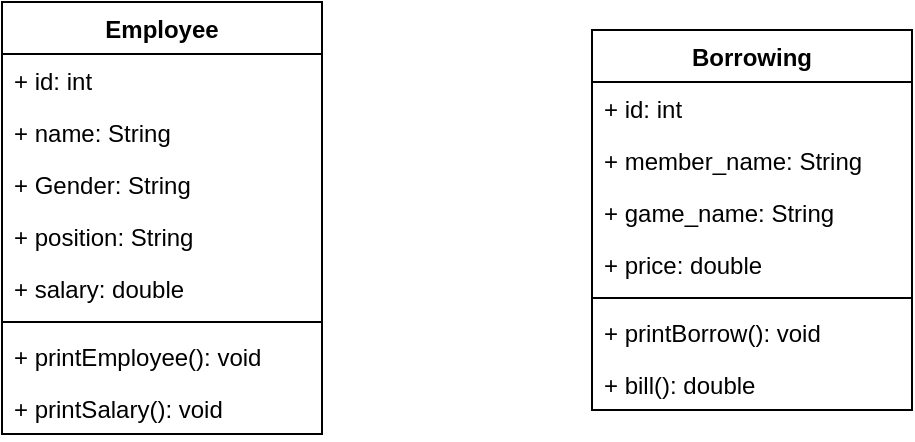 <mxfile version="21.6.8" type="device">
  <diagram name="Page-1" id="XISuJYlImdJUAcjhMaKW">
    <mxGraphModel dx="478" dy="294" grid="1" gridSize="10" guides="1" tooltips="1" connect="1" arrows="1" fold="1" page="1" pageScale="1" pageWidth="850" pageHeight="1100" math="0" shadow="0">
      <root>
        <mxCell id="0" />
        <mxCell id="1" parent="0" />
        <mxCell id="KnMneZZYd7Lq-vbYTaaS-1" value="Employee" style="swimlane;fontStyle=1;align=center;verticalAlign=top;childLayout=stackLayout;horizontal=1;startSize=26;horizontalStack=0;resizeParent=1;resizeParentMax=0;resizeLast=0;collapsible=1;marginBottom=0;whiteSpace=wrap;html=1;" vertex="1" parent="1">
          <mxGeometry x="265" y="260" width="160" height="216" as="geometry" />
        </mxCell>
        <mxCell id="KnMneZZYd7Lq-vbYTaaS-2" value="+ id: int" style="text;strokeColor=none;fillColor=none;align=left;verticalAlign=top;spacingLeft=4;spacingRight=4;overflow=hidden;rotatable=0;points=[[0,0.5],[1,0.5]];portConstraint=eastwest;whiteSpace=wrap;html=1;" vertex="1" parent="KnMneZZYd7Lq-vbYTaaS-1">
          <mxGeometry y="26" width="160" height="26" as="geometry" />
        </mxCell>
        <mxCell id="KnMneZZYd7Lq-vbYTaaS-6" value="+ name: String" style="text;strokeColor=none;fillColor=none;align=left;verticalAlign=top;spacingLeft=4;spacingRight=4;overflow=hidden;rotatable=0;points=[[0,0.5],[1,0.5]];portConstraint=eastwest;whiteSpace=wrap;html=1;" vertex="1" parent="KnMneZZYd7Lq-vbYTaaS-1">
          <mxGeometry y="52" width="160" height="26" as="geometry" />
        </mxCell>
        <mxCell id="KnMneZZYd7Lq-vbYTaaS-7" value="+ Gender: String" style="text;strokeColor=none;fillColor=none;align=left;verticalAlign=top;spacingLeft=4;spacingRight=4;overflow=hidden;rotatable=0;points=[[0,0.5],[1,0.5]];portConstraint=eastwest;whiteSpace=wrap;html=1;" vertex="1" parent="KnMneZZYd7Lq-vbYTaaS-1">
          <mxGeometry y="78" width="160" height="26" as="geometry" />
        </mxCell>
        <mxCell id="KnMneZZYd7Lq-vbYTaaS-8" value="+ position: String" style="text;strokeColor=none;fillColor=none;align=left;verticalAlign=top;spacingLeft=4;spacingRight=4;overflow=hidden;rotatable=0;points=[[0,0.5],[1,0.5]];portConstraint=eastwest;whiteSpace=wrap;html=1;" vertex="1" parent="KnMneZZYd7Lq-vbYTaaS-1">
          <mxGeometry y="104" width="160" height="26" as="geometry" />
        </mxCell>
        <mxCell id="KnMneZZYd7Lq-vbYTaaS-9" value="+ salary: double" style="text;strokeColor=none;fillColor=none;align=left;verticalAlign=top;spacingLeft=4;spacingRight=4;overflow=hidden;rotatable=0;points=[[0,0.5],[1,0.5]];portConstraint=eastwest;whiteSpace=wrap;html=1;" vertex="1" parent="KnMneZZYd7Lq-vbYTaaS-1">
          <mxGeometry y="130" width="160" height="26" as="geometry" />
        </mxCell>
        <mxCell id="KnMneZZYd7Lq-vbYTaaS-3" value="" style="line;strokeWidth=1;fillColor=none;align=left;verticalAlign=middle;spacingTop=-1;spacingLeft=3;spacingRight=3;rotatable=0;labelPosition=right;points=[];portConstraint=eastwest;strokeColor=inherit;" vertex="1" parent="KnMneZZYd7Lq-vbYTaaS-1">
          <mxGeometry y="156" width="160" height="8" as="geometry" />
        </mxCell>
        <mxCell id="KnMneZZYd7Lq-vbYTaaS-4" value="+ printEmployee(): void" style="text;strokeColor=none;fillColor=none;align=left;verticalAlign=top;spacingLeft=4;spacingRight=4;overflow=hidden;rotatable=0;points=[[0,0.5],[1,0.5]];portConstraint=eastwest;whiteSpace=wrap;html=1;" vertex="1" parent="KnMneZZYd7Lq-vbYTaaS-1">
          <mxGeometry y="164" width="160" height="26" as="geometry" />
        </mxCell>
        <mxCell id="KnMneZZYd7Lq-vbYTaaS-11" value="+ printSalary(): void" style="text;strokeColor=none;fillColor=none;align=left;verticalAlign=top;spacingLeft=4;spacingRight=4;overflow=hidden;rotatable=0;points=[[0,0.5],[1,0.5]];portConstraint=eastwest;whiteSpace=wrap;html=1;" vertex="1" parent="KnMneZZYd7Lq-vbYTaaS-1">
          <mxGeometry y="190" width="160" height="26" as="geometry" />
        </mxCell>
        <mxCell id="KnMneZZYd7Lq-vbYTaaS-12" value="Borrowing" style="swimlane;fontStyle=1;align=center;verticalAlign=top;childLayout=stackLayout;horizontal=1;startSize=26;horizontalStack=0;resizeParent=1;resizeParentMax=0;resizeLast=0;collapsible=1;marginBottom=0;whiteSpace=wrap;html=1;" vertex="1" parent="1">
          <mxGeometry x="560" y="274" width="160" height="190" as="geometry" />
        </mxCell>
        <mxCell id="KnMneZZYd7Lq-vbYTaaS-13" value="+ id: int" style="text;strokeColor=none;fillColor=none;align=left;verticalAlign=top;spacingLeft=4;spacingRight=4;overflow=hidden;rotatable=0;points=[[0,0.5],[1,0.5]];portConstraint=eastwest;whiteSpace=wrap;html=1;" vertex="1" parent="KnMneZZYd7Lq-vbYTaaS-12">
          <mxGeometry y="26" width="160" height="26" as="geometry" />
        </mxCell>
        <mxCell id="KnMneZZYd7Lq-vbYTaaS-16" value="+ member_name: String" style="text;strokeColor=none;fillColor=none;align=left;verticalAlign=top;spacingLeft=4;spacingRight=4;overflow=hidden;rotatable=0;points=[[0,0.5],[1,0.5]];portConstraint=eastwest;whiteSpace=wrap;html=1;" vertex="1" parent="KnMneZZYd7Lq-vbYTaaS-12">
          <mxGeometry y="52" width="160" height="26" as="geometry" />
        </mxCell>
        <mxCell id="KnMneZZYd7Lq-vbYTaaS-17" value="+ game_name: String" style="text;strokeColor=none;fillColor=none;align=left;verticalAlign=top;spacingLeft=4;spacingRight=4;overflow=hidden;rotatable=0;points=[[0,0.5],[1,0.5]];portConstraint=eastwest;whiteSpace=wrap;html=1;" vertex="1" parent="KnMneZZYd7Lq-vbYTaaS-12">
          <mxGeometry y="78" width="160" height="26" as="geometry" />
        </mxCell>
        <mxCell id="KnMneZZYd7Lq-vbYTaaS-18" value="+ price: double" style="text;strokeColor=none;fillColor=none;align=left;verticalAlign=top;spacingLeft=4;spacingRight=4;overflow=hidden;rotatable=0;points=[[0,0.5],[1,0.5]];portConstraint=eastwest;whiteSpace=wrap;html=1;" vertex="1" parent="KnMneZZYd7Lq-vbYTaaS-12">
          <mxGeometry y="104" width="160" height="26" as="geometry" />
        </mxCell>
        <mxCell id="KnMneZZYd7Lq-vbYTaaS-14" value="" style="line;strokeWidth=1;fillColor=none;align=left;verticalAlign=middle;spacingTop=-1;spacingLeft=3;spacingRight=3;rotatable=0;labelPosition=right;points=[];portConstraint=eastwest;strokeColor=inherit;" vertex="1" parent="KnMneZZYd7Lq-vbYTaaS-12">
          <mxGeometry y="130" width="160" height="8" as="geometry" />
        </mxCell>
        <mxCell id="KnMneZZYd7Lq-vbYTaaS-15" value="+ printBorrow(): void" style="text;strokeColor=none;fillColor=none;align=left;verticalAlign=top;spacingLeft=4;spacingRight=4;overflow=hidden;rotatable=0;points=[[0,0.5],[1,0.5]];portConstraint=eastwest;whiteSpace=wrap;html=1;" vertex="1" parent="KnMneZZYd7Lq-vbYTaaS-12">
          <mxGeometry y="138" width="160" height="26" as="geometry" />
        </mxCell>
        <mxCell id="KnMneZZYd7Lq-vbYTaaS-19" value="+ bill(): double" style="text;strokeColor=none;fillColor=none;align=left;verticalAlign=top;spacingLeft=4;spacingRight=4;overflow=hidden;rotatable=0;points=[[0,0.5],[1,0.5]];portConstraint=eastwest;whiteSpace=wrap;html=1;" vertex="1" parent="KnMneZZYd7Lq-vbYTaaS-12">
          <mxGeometry y="164" width="160" height="26" as="geometry" />
        </mxCell>
      </root>
    </mxGraphModel>
  </diagram>
</mxfile>
